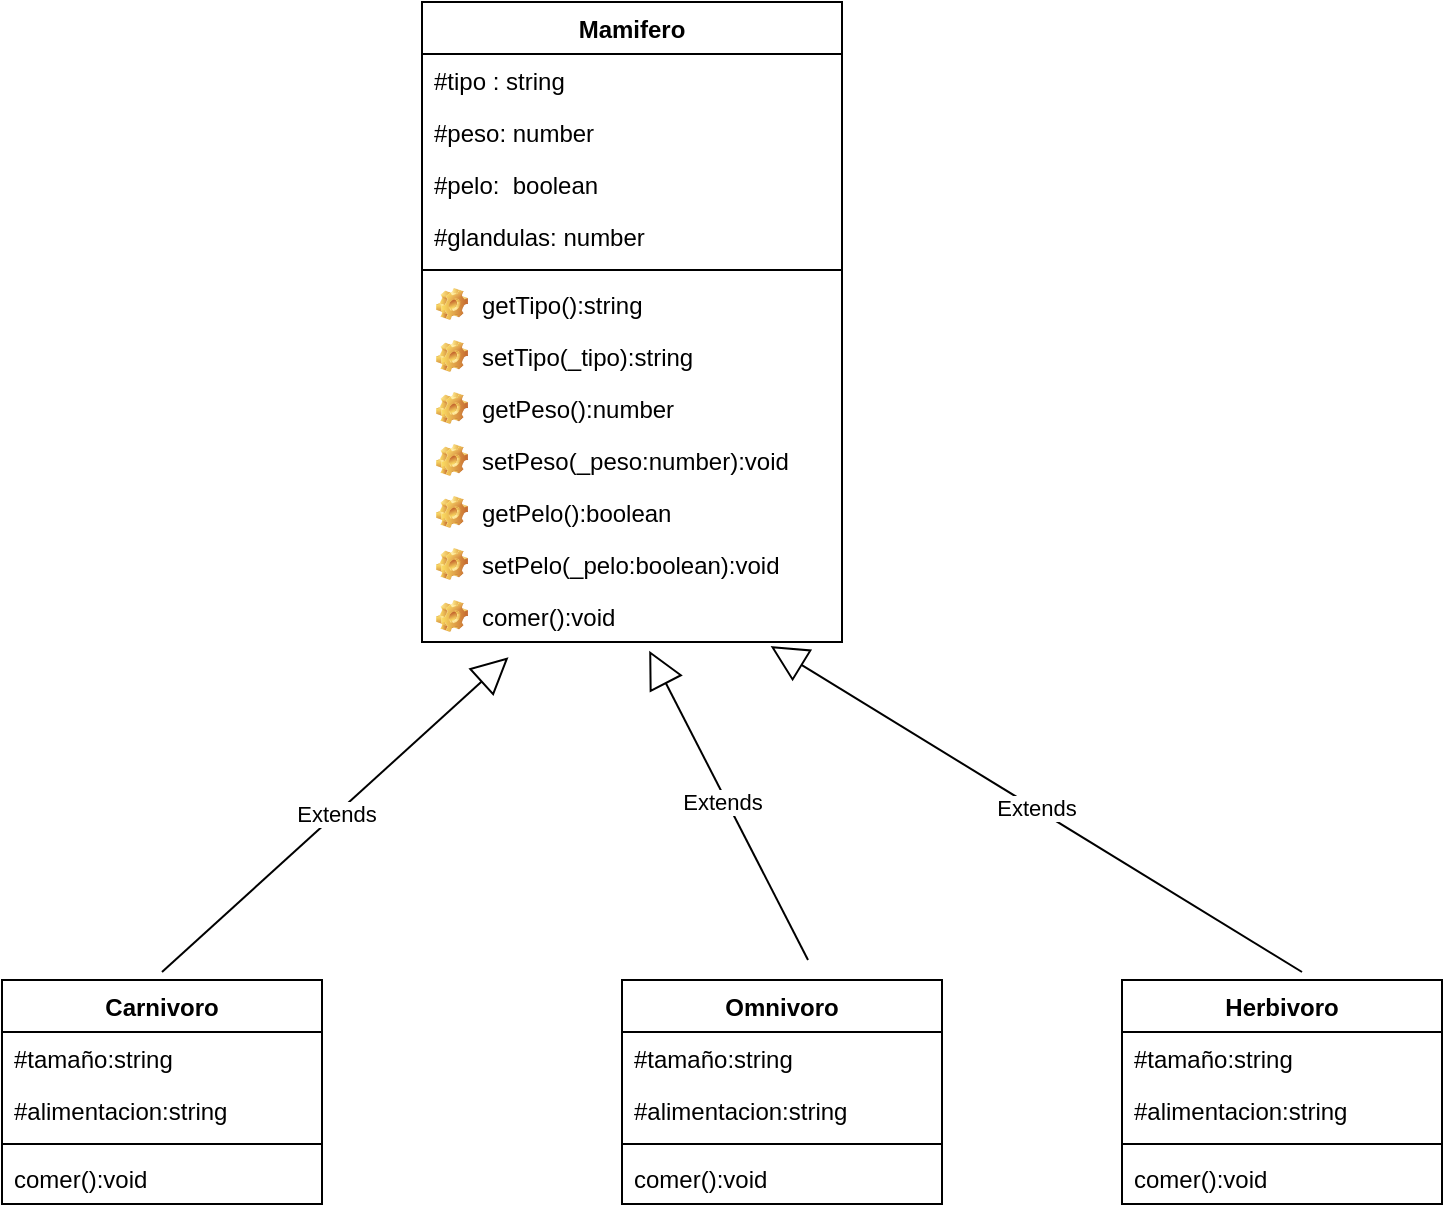 <mxfile version="20.5.1" type="device"><diagram id="gjzQYr-MTbrWWfRrQvqK" name="Página-1"><mxGraphModel dx="868" dy="468" grid="1" gridSize="10" guides="1" tooltips="1" connect="1" arrows="1" fold="1" page="1" pageScale="1" pageWidth="827" pageHeight="1169" math="0" shadow="0"><root><mxCell id="0"/><mxCell id="1" parent="0"/><mxCell id="DCcwIMe_o2cShPmsFhfT-10" value="Mamifero" style="swimlane;fontStyle=1;childLayout=stackLayout;horizontal=1;startSize=26;fillColor=none;horizontalStack=0;resizeParent=1;resizeParentMax=0;resizeLast=0;collapsible=1;marginBottom=0;" parent="1" vertex="1"><mxGeometry x="270" y="40" width="210" height="320" as="geometry"/></mxCell><mxCell id="V6zkdRYhEMq5l6mPCp26-2" value="#tipo : string" style="text;strokeColor=none;fillColor=none;align=left;verticalAlign=top;spacingLeft=4;spacingRight=4;overflow=hidden;rotatable=0;points=[[0,0.5],[1,0.5]];portConstraint=eastwest;" parent="DCcwIMe_o2cShPmsFhfT-10" vertex="1"><mxGeometry y="26" width="210" height="26" as="geometry"/></mxCell><mxCell id="V6zkdRYhEMq5l6mPCp26-1" value="#peso: number" style="text;strokeColor=none;fillColor=none;align=left;verticalAlign=top;spacingLeft=4;spacingRight=4;overflow=hidden;rotatable=0;points=[[0,0.5],[1,0.5]];portConstraint=eastwest;" parent="DCcwIMe_o2cShPmsFhfT-10" vertex="1"><mxGeometry y="52" width="210" height="26" as="geometry"/></mxCell><mxCell id="V6zkdRYhEMq5l6mPCp26-4" value="#pelo:  boolean" style="text;strokeColor=none;fillColor=none;align=left;verticalAlign=top;spacingLeft=4;spacingRight=4;overflow=hidden;rotatable=0;points=[[0,0.5],[1,0.5]];portConstraint=eastwest;" parent="DCcwIMe_o2cShPmsFhfT-10" vertex="1"><mxGeometry y="78" width="210" height="26" as="geometry"/></mxCell><mxCell id="tngkN678-xNedkkhLmXL-1" value="#glandulas: number" style="text;strokeColor=none;fillColor=none;align=left;verticalAlign=top;spacingLeft=4;spacingRight=4;overflow=hidden;rotatable=0;points=[[0,0.5],[1,0.5]];portConstraint=eastwest;" vertex="1" parent="DCcwIMe_o2cShPmsFhfT-10"><mxGeometry y="104" width="210" height="26" as="geometry"/></mxCell><mxCell id="V6zkdRYhEMq5l6mPCp26-6" value="" style="line;strokeWidth=1;fillColor=none;align=left;verticalAlign=middle;spacingTop=-1;spacingLeft=3;spacingRight=3;rotatable=0;labelPosition=right;points=[];portConstraint=eastwest;strokeColor=inherit;" parent="DCcwIMe_o2cShPmsFhfT-10" vertex="1"><mxGeometry y="130" width="210" height="8" as="geometry"/></mxCell><mxCell id="tngkN678-xNedkkhLmXL-2" value="getTipo():string" style="label;fontStyle=0;strokeColor=none;fillColor=none;align=left;verticalAlign=top;overflow=hidden;spacingLeft=28;spacingRight=4;rotatable=0;points=[[0,0.5],[1,0.5]];portConstraint=eastwest;imageWidth=16;imageHeight=16;image=img/clipart/Gear_128x128.png" vertex="1" parent="DCcwIMe_o2cShPmsFhfT-10"><mxGeometry y="138" width="210" height="26" as="geometry"/></mxCell><mxCell id="tngkN678-xNedkkhLmXL-3" value="setTipo(_tipo):string" style="label;fontStyle=0;strokeColor=none;fillColor=none;align=left;verticalAlign=top;overflow=hidden;spacingLeft=28;spacingRight=4;rotatable=0;points=[[0,0.5],[1,0.5]];portConstraint=eastwest;imageWidth=16;imageHeight=16;image=img/clipart/Gear_128x128.png" vertex="1" parent="DCcwIMe_o2cShPmsFhfT-10"><mxGeometry y="164" width="210" height="26" as="geometry"/></mxCell><mxCell id="tngkN678-xNedkkhLmXL-4" value="getPeso():number" style="label;fontStyle=0;strokeColor=none;fillColor=none;align=left;verticalAlign=top;overflow=hidden;spacingLeft=28;spacingRight=4;rotatable=0;points=[[0,0.5],[1,0.5]];portConstraint=eastwest;imageWidth=16;imageHeight=16;image=img/clipart/Gear_128x128.png" vertex="1" parent="DCcwIMe_o2cShPmsFhfT-10"><mxGeometry y="190" width="210" height="26" as="geometry"/></mxCell><mxCell id="tngkN678-xNedkkhLmXL-6" value="setPeso(_peso:number):void" style="label;fontStyle=0;strokeColor=none;fillColor=none;align=left;verticalAlign=top;overflow=hidden;spacingLeft=28;spacingRight=4;rotatable=0;points=[[0,0.5],[1,0.5]];portConstraint=eastwest;imageWidth=16;imageHeight=16;image=img/clipart/Gear_128x128.png" vertex="1" parent="DCcwIMe_o2cShPmsFhfT-10"><mxGeometry y="216" width="210" height="26" as="geometry"/></mxCell><mxCell id="tngkN678-xNedkkhLmXL-7" value="getPelo():boolean" style="label;fontStyle=0;strokeColor=none;fillColor=none;align=left;verticalAlign=top;overflow=hidden;spacingLeft=28;spacingRight=4;rotatable=0;points=[[0,0.5],[1,0.5]];portConstraint=eastwest;imageWidth=16;imageHeight=16;image=img/clipart/Gear_128x128.png" vertex="1" parent="DCcwIMe_o2cShPmsFhfT-10"><mxGeometry y="242" width="210" height="26" as="geometry"/></mxCell><mxCell id="tngkN678-xNedkkhLmXL-8" value="setPelo(_pelo:boolean):void" style="label;fontStyle=0;strokeColor=none;fillColor=none;align=left;verticalAlign=top;overflow=hidden;spacingLeft=28;spacingRight=4;rotatable=0;points=[[0,0.5],[1,0.5]];portConstraint=eastwest;imageWidth=16;imageHeight=16;image=img/clipart/Gear_128x128.png" vertex="1" parent="DCcwIMe_o2cShPmsFhfT-10"><mxGeometry y="268" width="210" height="26" as="geometry"/></mxCell><mxCell id="V6zkdRYhEMq5l6mPCp26-7" value="comer():void" style="label;fontStyle=0;strokeColor=none;fillColor=none;align=left;verticalAlign=top;overflow=hidden;spacingLeft=28;spacingRight=4;rotatable=0;points=[[0,0.5],[1,0.5]];portConstraint=eastwest;imageWidth=16;imageHeight=16;image=img/clipart/Gear_128x128.png" parent="DCcwIMe_o2cShPmsFhfT-10" vertex="1"><mxGeometry y="294" width="210" height="26" as="geometry"/></mxCell><mxCell id="V6zkdRYhEMq5l6mPCp26-13" value="Extends" style="endArrow=block;endSize=16;endFill=0;html=1;rounded=0;exitX=0.5;exitY=0;exitDx=0;exitDy=0;entryX=0.206;entryY=1.292;entryDx=0;entryDy=0;entryPerimeter=0;" parent="1" target="V6zkdRYhEMq5l6mPCp26-7" edge="1"><mxGeometry width="160" relative="1" as="geometry"><mxPoint x="140" y="525" as="sourcePoint"/><mxPoint x="315.78" y="206.652" as="targetPoint"/></mxGeometry></mxCell><mxCell id="crT-WxRTYCZqA23dpgDR-2" value="Extends" style="endArrow=block;endSize=16;endFill=0;html=1;rounded=0;exitX=0.5;exitY=0;exitDx=0;exitDy=0;entryX=0.83;entryY=1.077;entryDx=0;entryDy=0;entryPerimeter=0;" parent="1" target="V6zkdRYhEMq5l6mPCp26-7" edge="1"><mxGeometry width="160" relative="1" as="geometry"><mxPoint x="710" y="525" as="sourcePoint"/><mxPoint x="449.97" y="204" as="targetPoint"/></mxGeometry></mxCell><mxCell id="crT-WxRTYCZqA23dpgDR-1" value="Extends" style="endArrow=block;endSize=16;endFill=0;html=1;rounded=0;entryX=0.541;entryY=1.169;entryDx=0;entryDy=0;entryPerimeter=0;exitX=0.681;exitY=-0.1;exitDx=0;exitDy=0;exitPerimeter=0;" parent="1" target="V6zkdRYhEMq5l6mPCp26-7" edge="1"><mxGeometry x="0.035" y="2" width="160" relative="1" as="geometry"><mxPoint x="463.01" y="519" as="sourcePoint"/><mxPoint x="390" y="230" as="targetPoint"/><Array as="points"/><mxPoint as="offset"/></mxGeometry></mxCell><mxCell id="tngkN678-xNedkkhLmXL-16" value="Carnivoro" style="swimlane;fontStyle=1;align=center;verticalAlign=top;childLayout=stackLayout;horizontal=1;startSize=26;horizontalStack=0;resizeParent=1;resizeParentMax=0;resizeLast=0;collapsible=1;marginBottom=0;" vertex="1" parent="1"><mxGeometry x="60" y="529" width="160" height="112" as="geometry"/></mxCell><mxCell id="tngkN678-xNedkkhLmXL-17" value="#tamaño:string" style="text;strokeColor=none;fillColor=none;align=left;verticalAlign=top;spacingLeft=4;spacingRight=4;overflow=hidden;rotatable=0;points=[[0,0.5],[1,0.5]];portConstraint=eastwest;" vertex="1" parent="tngkN678-xNedkkhLmXL-16"><mxGeometry y="26" width="160" height="26" as="geometry"/></mxCell><mxCell id="tngkN678-xNedkkhLmXL-22" value="#alimentacion:string" style="text;strokeColor=none;fillColor=none;align=left;verticalAlign=top;spacingLeft=4;spacingRight=4;overflow=hidden;rotatable=0;points=[[0,0.5],[1,0.5]];portConstraint=eastwest;" vertex="1" parent="tngkN678-xNedkkhLmXL-16"><mxGeometry y="52" width="160" height="26" as="geometry"/></mxCell><mxCell id="tngkN678-xNedkkhLmXL-18" value="" style="line;strokeWidth=1;fillColor=none;align=left;verticalAlign=middle;spacingTop=-1;spacingLeft=3;spacingRight=3;rotatable=0;labelPosition=right;points=[];portConstraint=eastwest;strokeColor=inherit;" vertex="1" parent="tngkN678-xNedkkhLmXL-16"><mxGeometry y="78" width="160" height="8" as="geometry"/></mxCell><mxCell id="tngkN678-xNedkkhLmXL-19" value="comer():void" style="text;strokeColor=none;fillColor=none;align=left;verticalAlign=top;spacingLeft=4;spacingRight=4;overflow=hidden;rotatable=0;points=[[0,0.5],[1,0.5]];portConstraint=eastwest;" vertex="1" parent="tngkN678-xNedkkhLmXL-16"><mxGeometry y="86" width="160" height="26" as="geometry"/></mxCell><mxCell id="tngkN678-xNedkkhLmXL-23" value="Omnivoro" style="swimlane;fontStyle=1;align=center;verticalAlign=top;childLayout=stackLayout;horizontal=1;startSize=26;horizontalStack=0;resizeParent=1;resizeParentMax=0;resizeLast=0;collapsible=1;marginBottom=0;" vertex="1" parent="1"><mxGeometry x="370" y="529" width="160" height="112" as="geometry"/></mxCell><mxCell id="tngkN678-xNedkkhLmXL-24" value="#tamaño:string" style="text;strokeColor=none;fillColor=none;align=left;verticalAlign=top;spacingLeft=4;spacingRight=4;overflow=hidden;rotatable=0;points=[[0,0.5],[1,0.5]];portConstraint=eastwest;" vertex="1" parent="tngkN678-xNedkkhLmXL-23"><mxGeometry y="26" width="160" height="26" as="geometry"/></mxCell><mxCell id="tngkN678-xNedkkhLmXL-27" value="#alimentacion:string" style="text;strokeColor=none;fillColor=none;align=left;verticalAlign=top;spacingLeft=4;spacingRight=4;overflow=hidden;rotatable=0;points=[[0,0.5],[1,0.5]];portConstraint=eastwest;" vertex="1" parent="tngkN678-xNedkkhLmXL-23"><mxGeometry y="52" width="160" height="26" as="geometry"/></mxCell><mxCell id="tngkN678-xNedkkhLmXL-25" value="" style="line;strokeWidth=1;fillColor=none;align=left;verticalAlign=middle;spacingTop=-1;spacingLeft=3;spacingRight=3;rotatable=0;labelPosition=right;points=[];portConstraint=eastwest;strokeColor=inherit;" vertex="1" parent="tngkN678-xNedkkhLmXL-23"><mxGeometry y="78" width="160" height="8" as="geometry"/></mxCell><mxCell id="tngkN678-xNedkkhLmXL-26" value="comer():void" style="text;strokeColor=none;fillColor=none;align=left;verticalAlign=top;spacingLeft=4;spacingRight=4;overflow=hidden;rotatable=0;points=[[0,0.5],[1,0.5]];portConstraint=eastwest;" vertex="1" parent="tngkN678-xNedkkhLmXL-23"><mxGeometry y="86" width="160" height="26" as="geometry"/></mxCell><mxCell id="tngkN678-xNedkkhLmXL-29" value="Herbivoro" style="swimlane;fontStyle=1;align=center;verticalAlign=top;childLayout=stackLayout;horizontal=1;startSize=26;horizontalStack=0;resizeParent=1;resizeParentMax=0;resizeLast=0;collapsible=1;marginBottom=0;" vertex="1" parent="1"><mxGeometry x="620" y="529" width="160" height="112" as="geometry"/></mxCell><mxCell id="tngkN678-xNedkkhLmXL-30" value="#tamaño:string" style="text;strokeColor=none;fillColor=none;align=left;verticalAlign=top;spacingLeft=4;spacingRight=4;overflow=hidden;rotatable=0;points=[[0,0.5],[1,0.5]];portConstraint=eastwest;" vertex="1" parent="tngkN678-xNedkkhLmXL-29"><mxGeometry y="26" width="160" height="26" as="geometry"/></mxCell><mxCell id="tngkN678-xNedkkhLmXL-34" value="#alimentacion:string" style="text;strokeColor=none;fillColor=none;align=left;verticalAlign=top;spacingLeft=4;spacingRight=4;overflow=hidden;rotatable=0;points=[[0,0.5],[1,0.5]];portConstraint=eastwest;" vertex="1" parent="tngkN678-xNedkkhLmXL-29"><mxGeometry y="52" width="160" height="26" as="geometry"/></mxCell><mxCell id="tngkN678-xNedkkhLmXL-31" value="" style="line;strokeWidth=1;fillColor=none;align=left;verticalAlign=middle;spacingTop=-1;spacingLeft=3;spacingRight=3;rotatable=0;labelPosition=right;points=[];portConstraint=eastwest;strokeColor=inherit;" vertex="1" parent="tngkN678-xNedkkhLmXL-29"><mxGeometry y="78" width="160" height="8" as="geometry"/></mxCell><mxCell id="tngkN678-xNedkkhLmXL-32" value="comer():void" style="text;strokeColor=none;fillColor=none;align=left;verticalAlign=top;spacingLeft=4;spacingRight=4;overflow=hidden;rotatable=0;points=[[0,0.5],[1,0.5]];portConstraint=eastwest;" vertex="1" parent="tngkN678-xNedkkhLmXL-29"><mxGeometry y="86" width="160" height="26" as="geometry"/></mxCell></root></mxGraphModel></diagram></mxfile>
